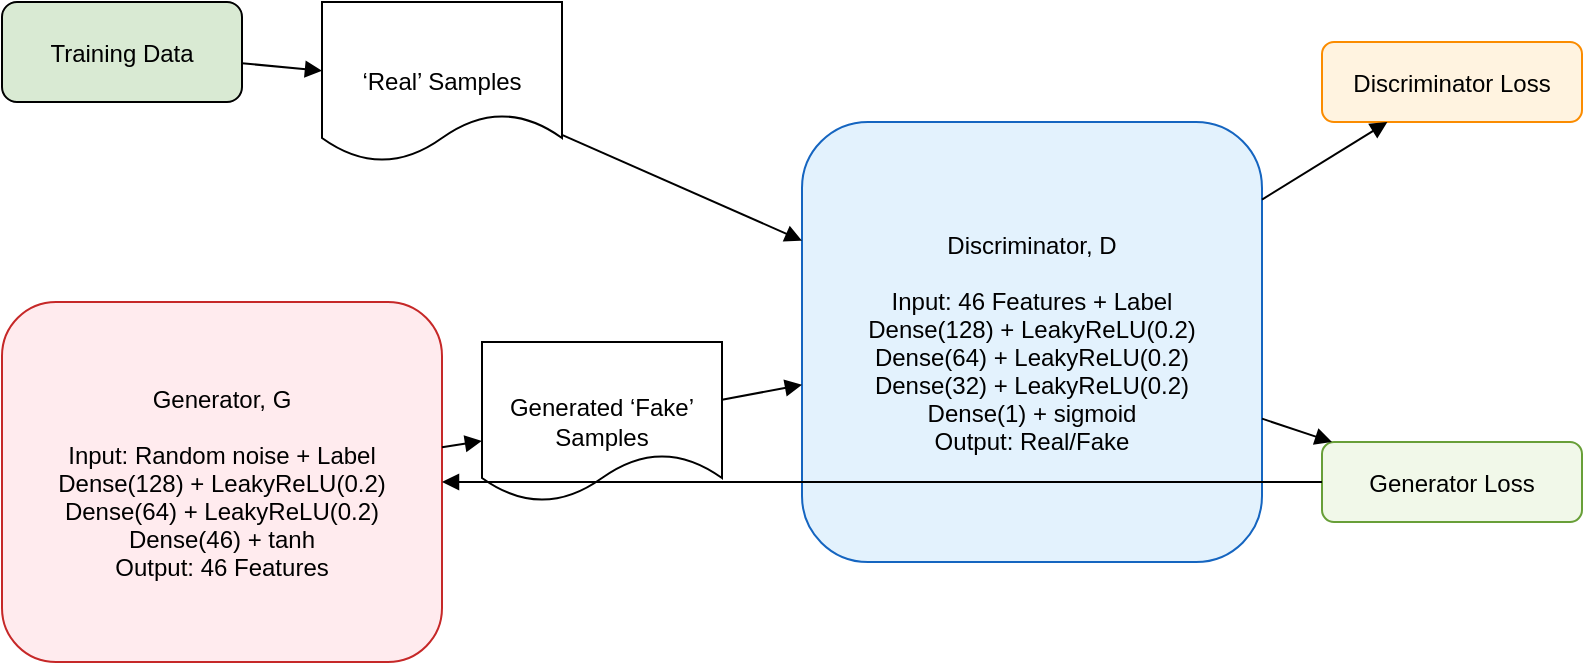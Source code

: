 <mxfile>
  <diagram name="GAN Architecture" id="GANArchitectureDiagram">
    <mxGraphModel dx="1392" dy="711" grid="1" gridSize="10" guides="1" tooltips="1" connect="1" arrows="1" fold="1" page="1" pageScale="1" pageWidth="827" pageHeight="1169">
      <root>
        <mxCell id="0" />
        <mxCell id="1" parent="0" />

        <!-- Training Data -->
        <mxCell id="2" value="Training Data" style="rounded=1;fillColor=#D9EAD3;strokeColor=#000000;" vertex="1" parent="1">
          <mxGeometry x="60" y="100" width="120" height="50" as="geometry" />
        </mxCell>
        <mxCell id="3" value="‘Real’ Samples" style="shape=document;whiteSpace=wrap;fillColor=#FFFFFF;strokeColor=#000000;" vertex="1" parent="1">
          <mxGeometry x="220" y="100" width="120" height="80" as="geometry" />
        </mxCell>

        <!-- Generator -->
        <mxCell id="4" value="Generator, G&#10;&#10;Input: Random noise + Label&#10;Dense(128) + LeakyReLU(0.2)&#10;Dense(64) + LeakyReLU(0.2)&#10;Dense(46) + tanh&#10;Output: 46 Features" style="rounded=1;fillColor=#FFEBEE;strokeColor=#C62828;fontSize=12;" vertex="1" parent="1">
          <mxGeometry x="60" y="250" width="220" height="180" as="geometry" />
        </mxCell>
        <mxCell id="5" value="Generated ‘Fake’ Samples" style="shape=document;whiteSpace=wrap;fillColor=#FFFFFF;strokeColor=#000000;" vertex="1" parent="1">
          <mxGeometry x="300" y="270" width="120" height="80" as="geometry" />
        </mxCell>

        <!-- Discriminator -->
        <mxCell id="6" value="Discriminator, D&#10;&#10;Input: 46 Features + Label&#10;Dense(128) + LeakyReLU(0.2)&#10;Dense(64) + LeakyReLU(0.2)&#10;Dense(32) + LeakyReLU(0.2)&#10;Dense(1) + sigmoid&#10;Output: Real/Fake" style="rounded=1;fillColor=#E3F2FD;strokeColor=#1565C0;fontSize=12;" vertex="1" parent="1">
          <mxGeometry x="460" y="160" width="230" height="220" as="geometry" />
        </mxCell>

        <!-- Arrows -->
        <mxCell id="7" style="endArrow=block;" edge="1" parent="1" source="2" target="3">
          <mxGeometry relative="1" as="geometry" />
        </mxCell>
        <mxCell id="8" style="endArrow=block;" edge="1" parent="1" source="4" target="5">
          <mxGeometry relative="1" as="geometry" />
        </mxCell>
        <mxCell id="9" style="endArrow=block;" edge="1" parent="1" source="3" target="6">
          <mxGeometry relative="1" as="geometry" />
        </mxCell>
        <mxCell id="10" style="endArrow=block;" edge="1" parent="1" source="5" target="6">
          <mxGeometry relative="1" as="geometry" />
        </mxCell>

        <!-- Loss Arrows -->
        <mxCell id="11" value="Discriminator Loss" style="rounded=1;fillColor=#FFF3E0;strokeColor=#FB8C00;" vertex="1" parent="1">
          <mxGeometry x="720" y="120" width="130" height="40" as="geometry" />
        </mxCell>
        <mxCell id="12" value="Generator Loss" style="rounded=1;fillColor=#F1F8E9;strokeColor=#689F38;" vertex="1" parent="1">
          <mxGeometry x="720" y="320" width="130" height="40" as="geometry" />
        </mxCell>

        <mxCell id="13" style="endArrow=block;" edge="1" parent="1" source="6" target="11">
          <mxGeometry relative="1" as="geometry">
            <mxPoint x="740" y="160" as="targetPoint" />
          </mxGeometry>
        </mxCell>
        <mxCell id="14" style="endArrow=block;" edge="1" parent="1" source="6" target="12">
          <mxGeometry relative="1" as="geometry">
            <mxPoint x="740" y="360" as="targetPoint" />
          </mxGeometry>
        </mxCell>
        <mxCell id="15" style="endArrow=block;" edge="1" parent="1" source="12" target="4">
          <mxGeometry relative="1" as="geometry" />
        </mxCell>

      </root>
    </mxGraphModel>
  </diagram>
</mxfile>
